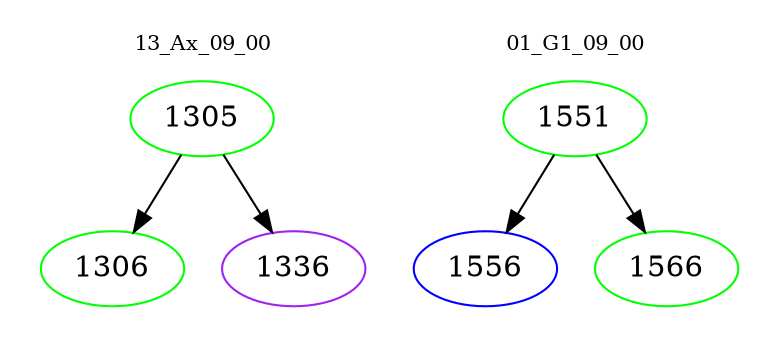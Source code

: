 digraph{
subgraph cluster_0 {
color = white
label = "13_Ax_09_00";
fontsize=10;
T0_1305 [label="1305", color="green"]
T0_1305 -> T0_1306 [color="black"]
T0_1306 [label="1306", color="green"]
T0_1305 -> T0_1336 [color="black"]
T0_1336 [label="1336", color="purple"]
}
subgraph cluster_1 {
color = white
label = "01_G1_09_00";
fontsize=10;
T1_1551 [label="1551", color="green"]
T1_1551 -> T1_1556 [color="black"]
T1_1556 [label="1556", color="blue"]
T1_1551 -> T1_1566 [color="black"]
T1_1566 [label="1566", color="green"]
}
}
